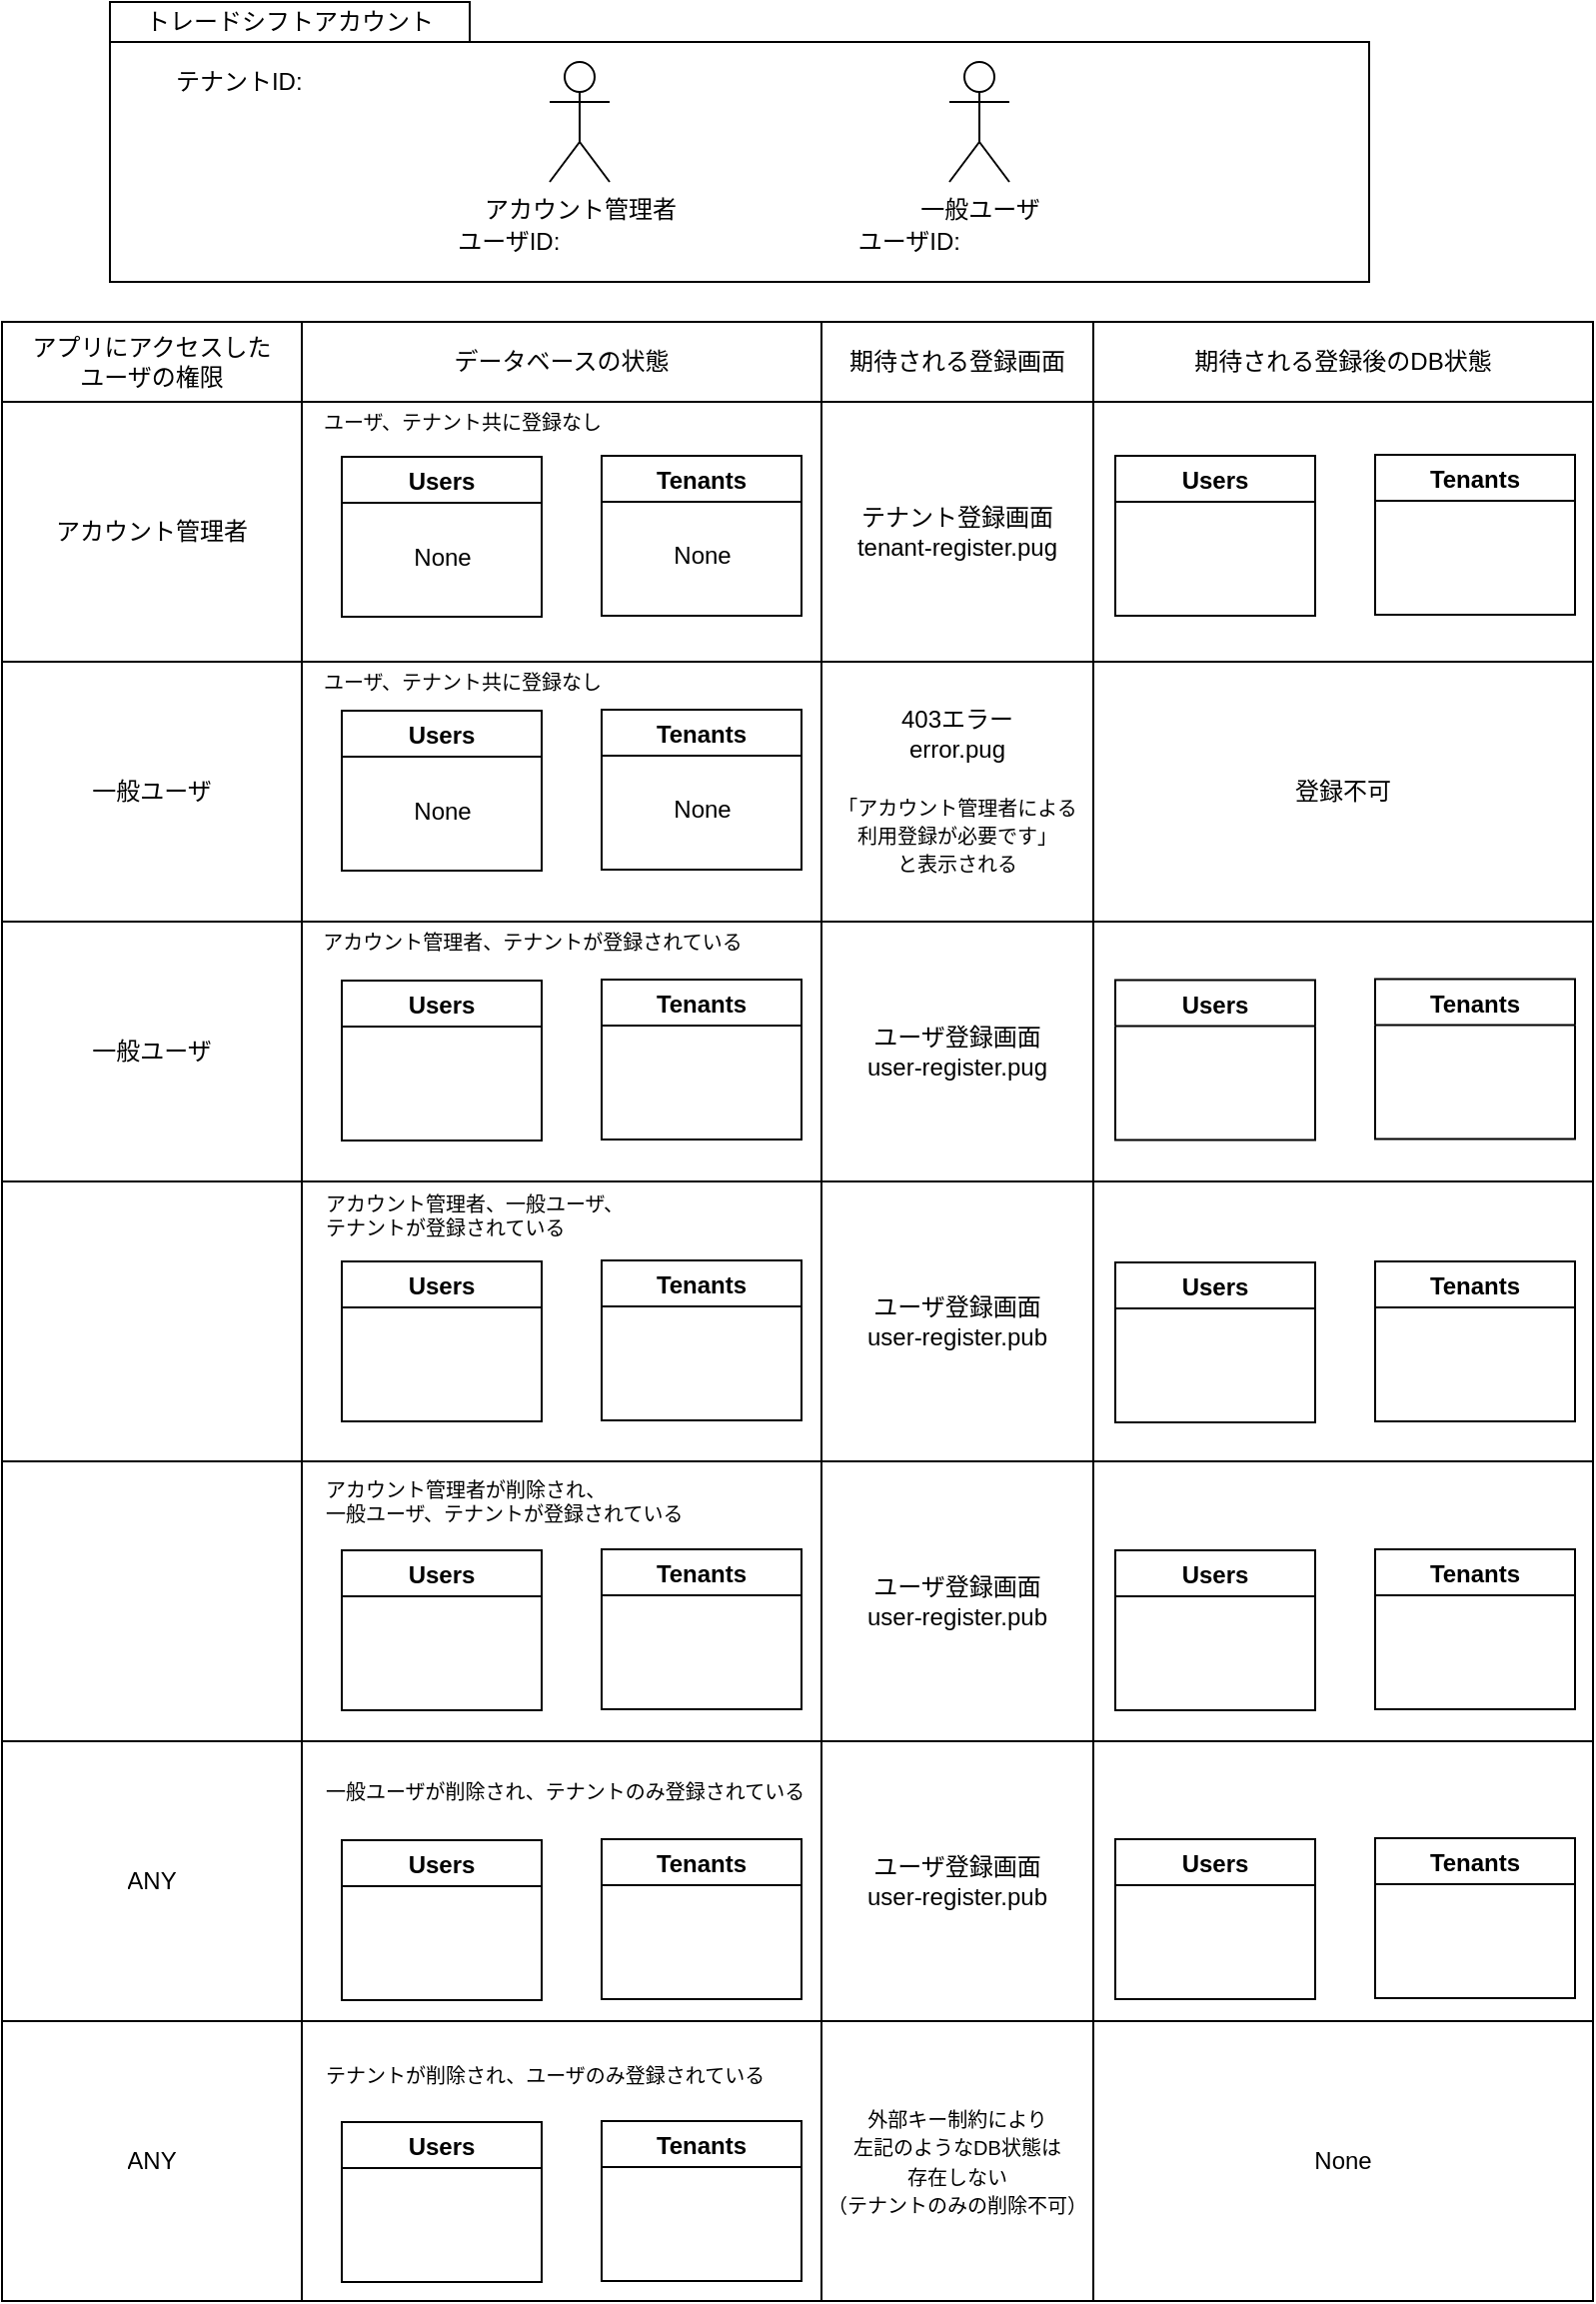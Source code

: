 <mxfile version="13.10.0" type="embed">
    <diagram id="lEDetk-TQTbWGblMiCPI" name="Page-1">
        <mxGraphModel dx="1003" dy="588" grid="1" gridSize="10" guides="1" tooltips="1" connect="1" arrows="1" fold="1" page="1" pageScale="1" pageWidth="827" pageHeight="1169" math="0" shadow="0">
            <root>
                <mxCell id="0"/>
                <mxCell id="1" parent="0"/>
                <mxCell id="33" value="" style="rounded=0;whiteSpace=wrap;html=1;" vertex="1" parent="1">
                    <mxGeometry x="70" y="30" width="630" height="120" as="geometry"/>
                </mxCell>
                <mxCell id="2" value="" style="shape=table;html=1;whiteSpace=wrap;startSize=0;container=1;collapsible=0;childLayout=tableLayout;" vertex="1" parent="1">
                    <mxGeometry x="16" y="170" width="796" height="990" as="geometry"/>
                </mxCell>
                <mxCell id="3" value="" style="shape=partialRectangle;html=1;whiteSpace=wrap;collapsible=0;dropTarget=0;pointerEvents=0;fillColor=none;top=0;left=0;bottom=0;right=0;points=[[0,0.5],[1,0.5]];portConstraint=eastwest;" vertex="1" parent="2">
                    <mxGeometry width="796" height="40" as="geometry"/>
                </mxCell>
                <mxCell id="4" value="アプリにアクセスした&lt;br&gt;ユーザの権限" style="shape=partialRectangle;html=1;whiteSpace=wrap;connectable=0;overflow=hidden;fillColor=none;top=0;left=0;bottom=0;right=0;" vertex="1" parent="3">
                    <mxGeometry width="150" height="40" as="geometry"/>
                </mxCell>
                <mxCell id="5" value="データベースの状態" style="shape=partialRectangle;html=1;whiteSpace=wrap;connectable=0;overflow=hidden;fillColor=none;top=0;left=0;bottom=0;right=0;" vertex="1" parent="3">
                    <mxGeometry x="150" width="260" height="40" as="geometry"/>
                </mxCell>
                <mxCell id="6" value="期待される登録画面" style="shape=partialRectangle;html=1;whiteSpace=wrap;connectable=0;overflow=hidden;fillColor=none;top=0;left=0;bottom=0;right=0;" vertex="1" parent="3">
                    <mxGeometry x="410" width="136" height="40" as="geometry"/>
                </mxCell>
                <mxCell id="88" value="期待される登録後のDB状態" style="shape=partialRectangle;html=1;whiteSpace=wrap;connectable=0;overflow=hidden;fillColor=none;top=0;left=0;bottom=0;right=0;" vertex="1" parent="3">
                    <mxGeometry x="546" width="250" height="40" as="geometry"/>
                </mxCell>
                <mxCell id="7" value="" style="shape=partialRectangle;html=1;whiteSpace=wrap;collapsible=0;dropTarget=0;pointerEvents=0;fillColor=none;top=0;left=0;bottom=0;right=0;points=[[0,0.5],[1,0.5]];portConstraint=eastwest;" vertex="1" parent="2">
                    <mxGeometry y="40" width="796" height="130" as="geometry"/>
                </mxCell>
                <mxCell id="8" value="アカウント管理者" style="shape=partialRectangle;html=1;whiteSpace=wrap;connectable=0;overflow=hidden;fillColor=none;top=0;left=0;bottom=0;right=0;" vertex="1" parent="7">
                    <mxGeometry width="150" height="130" as="geometry"/>
                </mxCell>
                <mxCell id="9" value="" style="shape=partialRectangle;html=1;whiteSpace=wrap;connectable=0;overflow=hidden;fillColor=none;top=0;left=0;bottom=0;right=0;" vertex="1" parent="7">
                    <mxGeometry x="150" width="260" height="130" as="geometry"/>
                </mxCell>
                <mxCell id="10" value="テナント登録画面&lt;br&gt;tenant-register.pug" style="shape=partialRectangle;html=1;whiteSpace=wrap;connectable=0;overflow=hidden;fillColor=none;top=0;left=0;bottom=0;right=0;" vertex="1" parent="7">
                    <mxGeometry x="410" width="136" height="130" as="geometry"/>
                </mxCell>
                <mxCell id="89" style="shape=partialRectangle;html=1;whiteSpace=wrap;connectable=0;overflow=hidden;fillColor=none;top=0;left=0;bottom=0;right=0;" vertex="1" parent="7">
                    <mxGeometry x="546" width="250" height="130" as="geometry"/>
                </mxCell>
                <mxCell id="11" value="" style="shape=partialRectangle;html=1;whiteSpace=wrap;collapsible=0;dropTarget=0;pointerEvents=0;fillColor=none;top=0;left=0;bottom=0;right=0;points=[[0,0.5],[1,0.5]];portConstraint=eastwest;" vertex="1" parent="2">
                    <mxGeometry y="170" width="796" height="130" as="geometry"/>
                </mxCell>
                <mxCell id="12" value="一般ユーザ" style="shape=partialRectangle;html=1;whiteSpace=wrap;connectable=0;overflow=hidden;fillColor=none;top=0;left=0;bottom=0;right=0;" vertex="1" parent="11">
                    <mxGeometry width="150" height="130" as="geometry"/>
                </mxCell>
                <mxCell id="13" value="" style="shape=partialRectangle;html=1;whiteSpace=wrap;connectable=0;overflow=hidden;fillColor=none;top=0;left=0;bottom=0;right=0;" vertex="1" parent="11">
                    <mxGeometry x="150" width="260" height="130" as="geometry"/>
                </mxCell>
                <mxCell id="14" value="403エラー&lt;br&gt;error.pug&lt;br&gt;&lt;br&gt;&lt;font style=&quot;font-size: 10px&quot;&gt;「アカウント管理者による&lt;br&gt;利用登録が必要です」&lt;br&gt;と表示される&lt;br&gt;&lt;/font&gt;" style="shape=partialRectangle;html=1;whiteSpace=wrap;connectable=0;overflow=hidden;fillColor=none;top=0;left=0;bottom=0;right=0;" vertex="1" parent="11">
                    <mxGeometry x="410" width="136" height="130" as="geometry"/>
                </mxCell>
                <mxCell id="90" value="登録不可" style="shape=partialRectangle;html=1;whiteSpace=wrap;connectable=0;overflow=hidden;fillColor=none;top=0;left=0;bottom=0;right=0;" vertex="1" parent="11">
                    <mxGeometry x="546" width="250" height="130" as="geometry"/>
                </mxCell>
                <mxCell id="15" value="" style="shape=partialRectangle;html=1;whiteSpace=wrap;collapsible=0;dropTarget=0;pointerEvents=0;fillColor=none;top=0;left=0;bottom=0;right=0;points=[[0,0.5],[1,0.5]];portConstraint=eastwest;" vertex="1" parent="2">
                    <mxGeometry y="300" width="796" height="130" as="geometry"/>
                </mxCell>
                <mxCell id="16" value="一般ユーザ" style="shape=partialRectangle;html=1;whiteSpace=wrap;connectable=0;overflow=hidden;fillColor=none;top=0;left=0;bottom=0;right=0;" vertex="1" parent="15">
                    <mxGeometry width="150" height="130" as="geometry"/>
                </mxCell>
                <mxCell id="17" value="" style="shape=partialRectangle;html=1;whiteSpace=wrap;connectable=0;overflow=hidden;fillColor=none;top=0;left=0;bottom=0;right=0;" vertex="1" parent="15">
                    <mxGeometry x="150" width="260" height="130" as="geometry"/>
                </mxCell>
                <mxCell id="18" value="ユーザ登録画面&lt;br&gt;user-register.pug" style="shape=partialRectangle;html=1;whiteSpace=wrap;connectable=0;overflow=hidden;fillColor=none;top=0;left=0;bottom=0;right=0;" vertex="1" parent="15">
                    <mxGeometry x="410" width="136" height="130" as="geometry"/>
                </mxCell>
                <mxCell id="91" style="shape=partialRectangle;html=1;whiteSpace=wrap;connectable=0;overflow=hidden;fillColor=none;top=0;left=0;bottom=0;right=0;" vertex="1" parent="15">
                    <mxGeometry x="546" width="250" height="130" as="geometry"/>
                </mxCell>
                <mxCell id="63" style="shape=partialRectangle;html=1;whiteSpace=wrap;collapsible=0;dropTarget=0;pointerEvents=0;fillColor=none;top=0;left=0;bottom=0;right=0;points=[[0,0.5],[1,0.5]];portConstraint=eastwest;" vertex="1" parent="2">
                    <mxGeometry y="430" width="796" height="140" as="geometry"/>
                </mxCell>
                <mxCell id="64" value="&lt;span style=&quot;color: rgb(255 , 255 , 255)&quot;&gt;976d46d7-...と異なる&lt;br&gt;アカウント管理者&lt;br&gt;&lt;/span&gt;&lt;span style=&quot;color: rgb(255 , 255 , 255)&quot;&gt;(&lt;/span&gt;&lt;span style=&quot;color: rgb(255 , 255 , 255)&quot;&gt;1192a884-...)&lt;/span&gt;&lt;span style=&quot;color: rgb(255 , 255 , 255)&quot;&gt;&lt;br&gt;&lt;/span&gt;" style="shape=partialRectangle;html=1;whiteSpace=wrap;connectable=0;overflow=hidden;fillColor=none;top=0;left=0;bottom=0;right=0;" vertex="1" parent="63">
                    <mxGeometry width="150" height="140" as="geometry"/>
                </mxCell>
                <mxCell id="65" style="shape=partialRectangle;html=1;whiteSpace=wrap;connectable=0;overflow=hidden;fillColor=none;top=0;left=0;bottom=0;right=0;" vertex="1" parent="63">
                    <mxGeometry x="150" width="260" height="140" as="geometry"/>
                </mxCell>
                <mxCell id="66" value="ユーザ登録画面&lt;br&gt;user-register.pub" style="shape=partialRectangle;html=1;whiteSpace=wrap;connectable=0;overflow=hidden;fillColor=none;top=0;left=0;bottom=0;right=0;" vertex="1" parent="63">
                    <mxGeometry x="410" width="136" height="140" as="geometry"/>
                </mxCell>
                <mxCell id="92" style="shape=partialRectangle;html=1;whiteSpace=wrap;connectable=0;overflow=hidden;fillColor=none;top=0;left=0;bottom=0;right=0;" vertex="1" parent="63">
                    <mxGeometry x="546" width="250" height="140" as="geometry"/>
                </mxCell>
                <mxCell id="71" style="shape=partialRectangle;html=1;whiteSpace=wrap;collapsible=0;dropTarget=0;pointerEvents=0;fillColor=none;top=0;left=0;bottom=0;right=0;points=[[0,0.5],[1,0.5]];portConstraint=eastwest;" vertex="1" parent="2">
                    <mxGeometry y="570" width="796" height="140" as="geometry"/>
                </mxCell>
                <mxCell id="72" value="&lt;font color=&quot;#ffffff&quot;&gt;536082c4-...&lt;/font&gt;&lt;span style=&quot;color: rgb(255 , 255 , 255)&quot;&gt;と異なる&lt;/span&gt;&lt;br style=&quot;color: rgb(255 , 255 , 255)&quot;&gt;&lt;span style=&quot;color: rgb(255 , 255 , 255)&quot;&gt;一般ユーザ&lt;br&gt;(30dddb6f-...)&lt;br&gt;&lt;/span&gt;" style="shape=partialRectangle;html=1;whiteSpace=wrap;connectable=0;overflow=hidden;fillColor=none;top=0;left=0;bottom=0;right=0;" vertex="1" parent="71">
                    <mxGeometry width="150" height="140" as="geometry"/>
                </mxCell>
                <mxCell id="73" style="shape=partialRectangle;html=1;whiteSpace=wrap;connectable=0;overflow=hidden;fillColor=none;top=0;left=0;bottom=0;right=0;" vertex="1" parent="71">
                    <mxGeometry x="150" width="260" height="140" as="geometry"/>
                </mxCell>
                <mxCell id="74" value="&lt;span&gt;ユーザ登録画面&lt;/span&gt;&lt;br&gt;&lt;span&gt;user-register.pub&lt;/span&gt;" style="shape=partialRectangle;html=1;whiteSpace=wrap;connectable=0;overflow=hidden;fillColor=none;top=0;left=0;bottom=0;right=0;" vertex="1" parent="71">
                    <mxGeometry x="410" width="136" height="140" as="geometry"/>
                </mxCell>
                <mxCell id="93" style="shape=partialRectangle;html=1;whiteSpace=wrap;connectable=0;overflow=hidden;fillColor=none;top=0;left=0;bottom=0;right=0;" vertex="1" parent="71">
                    <mxGeometry x="546" width="250" height="140" as="geometry"/>
                </mxCell>
                <mxCell id="84" style="shape=partialRectangle;html=1;whiteSpace=wrap;collapsible=0;dropTarget=0;pointerEvents=0;fillColor=none;top=0;left=0;bottom=0;right=0;points=[[0,0.5],[1,0.5]];portConstraint=eastwest;" vertex="1" parent="2">
                    <mxGeometry y="710" width="796" height="140" as="geometry"/>
                </mxCell>
                <mxCell id="85" value="ANY" style="shape=partialRectangle;html=1;whiteSpace=wrap;connectable=0;overflow=hidden;fillColor=none;top=0;left=0;bottom=0;right=0;" vertex="1" parent="84">
                    <mxGeometry width="150" height="140" as="geometry"/>
                </mxCell>
                <mxCell id="86" style="shape=partialRectangle;html=1;whiteSpace=wrap;connectable=0;overflow=hidden;fillColor=none;top=0;left=0;bottom=0;right=0;" vertex="1" parent="84">
                    <mxGeometry x="150" width="260" height="140" as="geometry"/>
                </mxCell>
                <mxCell id="87" value="&lt;font style=&quot;font-size: 9px&quot;&gt;&lt;span style=&quot;font-size: 12px&quot;&gt;ユーザ登録画面&lt;/span&gt;&lt;br style=&quot;font-size: 12px&quot;&gt;&lt;span style=&quot;font-size: 12px&quot;&gt;user-register.pub&lt;/span&gt;&lt;br&gt;&lt;/font&gt;" style="shape=partialRectangle;html=1;whiteSpace=wrap;connectable=0;overflow=hidden;fillColor=none;top=0;left=0;bottom=0;right=0;" vertex="1" parent="84">
                    <mxGeometry x="410" width="136" height="140" as="geometry"/>
                </mxCell>
                <mxCell id="94" style="shape=partialRectangle;html=1;whiteSpace=wrap;connectable=0;overflow=hidden;fillColor=none;top=0;left=0;bottom=0;right=0;" vertex="1" parent="84">
                    <mxGeometry x="546" width="250" height="140" as="geometry"/>
                </mxCell>
                <mxCell id="106" style="shape=partialRectangle;html=1;whiteSpace=wrap;collapsible=0;dropTarget=0;pointerEvents=0;fillColor=none;top=0;left=0;bottom=0;right=0;points=[[0,0.5],[1,0.5]];portConstraint=eastwest;" vertex="1" parent="2">
                    <mxGeometry y="850" width="796" height="140" as="geometry"/>
                </mxCell>
                <mxCell id="107" value="ANY" style="shape=partialRectangle;html=1;whiteSpace=wrap;connectable=0;overflow=hidden;fillColor=none;top=0;left=0;bottom=0;right=0;" vertex="1" parent="106">
                    <mxGeometry width="150" height="140" as="geometry"/>
                </mxCell>
                <mxCell id="108" style="shape=partialRectangle;html=1;whiteSpace=wrap;connectable=0;overflow=hidden;fillColor=none;top=0;left=0;bottom=0;right=0;" vertex="1" parent="106">
                    <mxGeometry x="150" width="260" height="140" as="geometry"/>
                </mxCell>
                <mxCell id="109" value="&lt;font style=&quot;font-size: 10px&quot;&gt;外部キー制約により&lt;br&gt;左記のようなDB状態は&lt;br&gt;存在しない&lt;br&gt;（テナントのみの削除不可）&lt;/font&gt;" style="shape=partialRectangle;html=1;whiteSpace=wrap;connectable=0;overflow=hidden;fillColor=none;top=0;left=0;bottom=0;right=0;" vertex="1" parent="106">
                    <mxGeometry x="410" width="136" height="140" as="geometry"/>
                </mxCell>
                <mxCell id="110" value="None" style="shape=partialRectangle;html=1;whiteSpace=wrap;connectable=0;overflow=hidden;fillColor=none;top=0;left=0;bottom=0;right=0;" vertex="1" parent="106">
                    <mxGeometry x="546" width="250" height="140" as="geometry"/>
                </mxCell>
                <mxCell id="31" value="アカウント管理者" style="shape=umlActor;verticalLabelPosition=bottom;verticalAlign=top;html=1;outlineConnect=0;" vertex="1" parent="1">
                    <mxGeometry x="290" y="40" width="30" height="60" as="geometry"/>
                </mxCell>
                <mxCell id="32" value="一般ユーザ" style="shape=umlActor;verticalLabelPosition=bottom;verticalAlign=top;html=1;outlineConnect=0;" vertex="1" parent="1">
                    <mxGeometry x="490" y="40" width="30" height="60" as="geometry"/>
                </mxCell>
                <mxCell id="34" value="トレードシフトアカウント" style="rounded=0;whiteSpace=wrap;html=1;" vertex="1" parent="1">
                    <mxGeometry x="70" y="10" width="180" height="20" as="geometry"/>
                </mxCell>
                <mxCell id="35" value="テナントID:&amp;nbsp;&lt;span&gt;&lt;font color=&quot;#ffffff&quot;&gt;15e2d952-...&lt;/font&gt;&lt;/span&gt;" style="text;html=1;strokeColor=none;fillColor=none;align=center;verticalAlign=middle;whiteSpace=wrap;rounded=0;" vertex="1" parent="1">
                    <mxGeometry x="70" y="40" width="200" height="20" as="geometry"/>
                </mxCell>
                <mxCell id="36" value="ユーザID:&amp;nbsp;&lt;span&gt;&lt;font color=&quot;#ffffff&quot;&gt;976d46d7-...&lt;/font&gt;&lt;/span&gt;" style="text;html=1;strokeColor=none;fillColor=none;align=center;verticalAlign=middle;whiteSpace=wrap;rounded=0;" vertex="1" parent="1">
                    <mxGeometry x="225" y="120" width="160" height="20" as="geometry"/>
                </mxCell>
                <mxCell id="37" value="ユーザID:&amp;nbsp;&lt;span&gt;&lt;font color=&quot;#ffffff&quot;&gt;536082c4-&lt;/font&gt;&lt;/span&gt;&lt;span style=&quot;color: rgb(255 , 255 , 255)&quot;&gt;...&lt;/span&gt;" style="text;html=1;strokeColor=none;fillColor=none;align=center;verticalAlign=middle;whiteSpace=wrap;rounded=0;" vertex="1" parent="1">
                    <mxGeometry x="425" y="120" width="160" height="20" as="geometry"/>
                </mxCell>
                <mxCell id="51" value="Users" style="swimlane;" vertex="1" parent="1">
                    <mxGeometry x="186" y="237.5" width="100" height="80" as="geometry"/>
                </mxCell>
                <mxCell id="52" value="Tenants" style="swimlane;" vertex="1" parent="1">
                    <mxGeometry x="316" y="237" width="100" height="80" as="geometry"/>
                </mxCell>
                <mxCell id="53" value="None" style="text;html=1;align=center;verticalAlign=middle;resizable=0;points=[];autosize=1;" vertex="1" parent="1">
                    <mxGeometry x="216" y="277.5" width="40" height="20" as="geometry"/>
                </mxCell>
                <mxCell id="54" value="None" style="text;html=1;align=center;verticalAlign=middle;resizable=0;points=[];autosize=1;" vertex="1" parent="1">
                    <mxGeometry x="346" y="277" width="40" height="20" as="geometry"/>
                </mxCell>
                <mxCell id="55" value="Users" style="swimlane;" vertex="1" parent="1">
                    <mxGeometry x="186" y="364.5" width="100" height="80" as="geometry"/>
                </mxCell>
                <mxCell id="56" value="Tenants" style="swimlane;" vertex="1" parent="1">
                    <mxGeometry x="316" y="364" width="100" height="80" as="geometry"/>
                </mxCell>
                <mxCell id="57" value="None" style="text;html=1;align=center;verticalAlign=middle;resizable=0;points=[];autosize=1;" vertex="1" parent="1">
                    <mxGeometry x="216" y="404.5" width="40" height="20" as="geometry"/>
                </mxCell>
                <mxCell id="58" value="None" style="text;html=1;align=center;verticalAlign=middle;resizable=0;points=[];autosize=1;" vertex="1" parent="1">
                    <mxGeometry x="346" y="404" width="40" height="20" as="geometry"/>
                </mxCell>
                <mxCell id="59" value="Users" style="swimlane;" vertex="1" parent="1">
                    <mxGeometry x="186" y="499.5" width="100" height="80" as="geometry"/>
                </mxCell>
                <mxCell id="60" value="Tenants" style="swimlane;" vertex="1" parent="1">
                    <mxGeometry x="316" y="499" width="100" height="80" as="geometry"/>
                </mxCell>
                <mxCell id="61" value="&lt;span style=&quot;color: rgb(255 , 255 , 255)&quot;&gt;976d46d7-...&lt;/span&gt;" style="text;html=1;align=center;verticalAlign=middle;resizable=0;points=[];autosize=1;" vertex="1" parent="1">
                    <mxGeometry x="196" y="539.5" width="80" height="20" as="geometry"/>
                </mxCell>
                <mxCell id="62" value="&lt;span style=&quot;color: rgb(255 , 255 , 255)&quot;&gt;15e2d952-...&lt;/span&gt;" style="text;html=1;align=center;verticalAlign=middle;resizable=0;points=[];autosize=1;" vertex="1" parent="1">
                    <mxGeometry x="326" y="539" width="80" height="20" as="geometry"/>
                </mxCell>
                <mxCell id="67" value="Users" style="swimlane;" vertex="1" parent="1">
                    <mxGeometry x="186" y="640" width="100" height="80" as="geometry"/>
                </mxCell>
                <mxCell id="68" value="Tenants" style="swimlane;" vertex="1" parent="1">
                    <mxGeometry x="316" y="639.5" width="100" height="80" as="geometry"/>
                </mxCell>
                <mxCell id="69" value="&lt;span style=&quot;color: rgb(255 , 255 , 255)&quot;&gt;976d46d7-...&lt;br&gt;&lt;/span&gt;&lt;span&gt;&lt;font color=&quot;#ffffff&quot;&gt;536082c4-&lt;/font&gt;&lt;/span&gt;&lt;span style=&quot;color: rgb(255 , 255 , 255)&quot;&gt;...&lt;/span&gt;&lt;span style=&quot;color: rgb(255 , 255 , 255)&quot;&gt;&lt;br&gt;&lt;/span&gt;" style="text;html=1;align=center;verticalAlign=middle;resizable=0;points=[];autosize=1;" vertex="1" parent="1">
                    <mxGeometry x="196" y="675" width="80" height="30" as="geometry"/>
                </mxCell>
                <mxCell id="70" value="&lt;span style=&quot;color: rgb(255 , 255 , 255)&quot;&gt;15e2d952-...&lt;/span&gt;" style="text;html=1;align=center;verticalAlign=middle;resizable=0;points=[];autosize=1;" vertex="1" parent="1">
                    <mxGeometry x="326" y="679.5" width="80" height="20" as="geometry"/>
                </mxCell>
                <mxCell id="75" value="Users" style="swimlane;" vertex="1" parent="1">
                    <mxGeometry x="186" y="784.5" width="100" height="80" as="geometry"/>
                </mxCell>
                <mxCell id="76" value="Tenants" style="swimlane;" vertex="1" parent="1">
                    <mxGeometry x="316" y="784" width="100" height="80" as="geometry"/>
                </mxCell>
                <mxCell id="77" value="&lt;span&gt;&lt;font color=&quot;#ffffff&quot;&gt;536082c4-&lt;/font&gt;&lt;/span&gt;&lt;span style=&quot;color: rgb(255 , 255 , 255)&quot;&gt;...&lt;/span&gt;&lt;span style=&quot;color: rgb(255 , 255 , 255)&quot;&gt;&lt;br&gt;&lt;/span&gt;" style="text;html=1;align=center;verticalAlign=middle;resizable=0;points=[];autosize=1;" vertex="1" parent="1">
                    <mxGeometry x="196" y="824.5" width="80" height="20" as="geometry"/>
                </mxCell>
                <mxCell id="78" value="&lt;span style=&quot;color: rgb(255 , 255 , 255)&quot;&gt;15e2d952-...&lt;/span&gt;" style="text;html=1;align=center;verticalAlign=middle;resizable=0;points=[];autosize=1;" vertex="1" parent="1">
                    <mxGeometry x="326" y="824" width="80" height="20" as="geometry"/>
                </mxCell>
                <mxCell id="79" value="ユーザ、テナント共に登録なし" style="text;html=1;align=center;verticalAlign=middle;resizable=0;points=[];autosize=1;fontSize=10;" vertex="1" parent="1">
                    <mxGeometry x="166" y="210" width="160" height="20" as="geometry"/>
                </mxCell>
                <mxCell id="80" value="ユーザ、テナント共に登録なし" style="text;html=1;align=center;verticalAlign=middle;resizable=0;points=[];autosize=1;fontSize=10;" vertex="1" parent="1">
                    <mxGeometry x="166" y="340" width="160" height="20" as="geometry"/>
                </mxCell>
                <mxCell id="81" value="アカウント管理者、テナントが登録されている" style="text;html=1;align=center;verticalAlign=middle;resizable=0;points=[];autosize=1;fontSize=10;" vertex="1" parent="1">
                    <mxGeometry x="166" y="470" width="230" height="20" as="geometry"/>
                </mxCell>
                <mxCell id="82" value="アカウント管理者、一般ユーザ、&lt;br&gt;テナントが登録されている" style="text;html=1;align=left;verticalAlign=middle;resizable=0;points=[];autosize=1;fontSize=10;" vertex="1" parent="1">
                    <mxGeometry x="176" y="601.5" width="170" height="30" as="geometry"/>
                </mxCell>
                <mxCell id="83" value="アカウント管理者が削除され、&lt;br&gt;一般ユーザ、テナントが登録されている" style="text;html=1;align=left;verticalAlign=middle;resizable=0;points=[];autosize=1;fontSize=10;" vertex="1" parent="1">
                    <mxGeometry x="176" y="745" width="200" height="30" as="geometry"/>
                </mxCell>
                <mxCell id="101" value="Users" style="swimlane;" vertex="1" parent="1">
                    <mxGeometry x="186" y="929.5" width="100" height="80" as="geometry"/>
                </mxCell>
                <mxCell id="102" value="Tenants" style="swimlane;" vertex="1" parent="1">
                    <mxGeometry x="316" y="929" width="100" height="80" as="geometry"/>
                </mxCell>
                <mxCell id="103" value="&lt;span style=&quot;color: rgb(255 , 255 , 255)&quot;&gt;None&lt;br&gt;&lt;/span&gt;" style="text;html=1;align=center;verticalAlign=middle;resizable=0;points=[];autosize=1;" vertex="1" parent="1">
                    <mxGeometry x="216" y="969.5" width="40" height="20" as="geometry"/>
                </mxCell>
                <mxCell id="104" value="&lt;span style=&quot;color: rgb(255 , 255 , 255)&quot;&gt;15e2d952-...&lt;/span&gt;" style="text;html=1;align=center;verticalAlign=middle;resizable=0;points=[];autosize=1;" vertex="1" parent="1">
                    <mxGeometry x="326" y="969" width="80" height="20" as="geometry"/>
                </mxCell>
                <mxCell id="105" value="一般ユーザが削除され、テナントのみ登録されている" style="text;html=1;align=left;verticalAlign=middle;resizable=0;points=[];autosize=1;fontSize=10;" vertex="1" parent="1">
                    <mxGeometry x="176" y="895" width="260" height="20" as="geometry"/>
                </mxCell>
                <mxCell id="111" value="Users" style="swimlane;" vertex="1" parent="1">
                    <mxGeometry x="186" y="1070.5" width="100" height="80" as="geometry"/>
                </mxCell>
                <mxCell id="112" value="Tenants" style="swimlane;" vertex="1" parent="1">
                    <mxGeometry x="316" y="1070" width="100" height="80" as="geometry"/>
                </mxCell>
                <mxCell id="114" value="&lt;font color=&quot;#ffffff&quot;&gt;None&lt;/font&gt;" style="text;html=1;align=center;verticalAlign=middle;resizable=0;points=[];autosize=1;" vertex="1" parent="1">
                    <mxGeometry x="346" y="1110" width="40" height="20" as="geometry"/>
                </mxCell>
                <mxCell id="115" value="&lt;span&gt;&lt;font color=&quot;#ffffff&quot;&gt;536082c4-&lt;/font&gt;&lt;/span&gt;&lt;span style=&quot;color: rgb(255 , 255 , 255)&quot;&gt;...&lt;/span&gt;&lt;span style=&quot;color: rgb(255 , 255 , 255)&quot;&gt;&lt;br&gt;&lt;/span&gt;" style="text;html=1;align=center;verticalAlign=middle;resizable=0;points=[];autosize=1;" vertex="1" parent="1">
                    <mxGeometry x="196" y="1110" width="80" height="20" as="geometry"/>
                </mxCell>
                <mxCell id="116" value="テナントが削除され、ユーザのみ登録されている" style="text;html=1;align=left;verticalAlign=middle;resizable=0;points=[];autosize=1;fontSize=10;" vertex="1" parent="1">
                    <mxGeometry x="176" y="1037" width="240" height="20" as="geometry"/>
                </mxCell>
                <mxCell id="117" value="Users" style="swimlane;" vertex="1" parent="1">
                    <mxGeometry x="573" y="237" width="100" height="80" as="geometry"/>
                </mxCell>
                <mxCell id="118" value="Tenants" style="swimlane;" vertex="1" parent="1">
                    <mxGeometry x="703" y="236.5" width="100" height="80" as="geometry"/>
                </mxCell>
                <mxCell id="122" value="&lt;span style=&quot;color: rgb(255 , 255 , 255)&quot;&gt;976d46d7-...&lt;/span&gt;" style="text;html=1;align=center;verticalAlign=middle;resizable=0;points=[];autosize=1;" vertex="1" parent="1">
                    <mxGeometry x="583" y="276.5" width="80" height="20" as="geometry"/>
                </mxCell>
                <mxCell id="123" value="&lt;span style=&quot;color: rgb(255 , 255 , 255)&quot;&gt;15e2d952-...&lt;/span&gt;" style="text;html=1;align=center;verticalAlign=middle;resizable=0;points=[];autosize=1;" vertex="1" parent="1">
                    <mxGeometry x="713" y="277.5" width="80" height="20" as="geometry"/>
                </mxCell>
                <mxCell id="132" value="Users" style="swimlane;" vertex="1" parent="1">
                    <mxGeometry x="573" y="499.25" width="100" height="80" as="geometry"/>
                </mxCell>
                <mxCell id="133" value="Tenants" style="swimlane;" vertex="1" parent="1">
                    <mxGeometry x="703" y="498.75" width="100" height="80" as="geometry"/>
                </mxCell>
                <mxCell id="134" value="&lt;span style=&quot;color: rgb(255 , 255 , 255)&quot;&gt;976d46d7-...&lt;br&gt;&lt;/span&gt;&lt;span&gt;&lt;font color=&quot;#ffffff&quot;&gt;536082c4-&lt;/font&gt;&lt;/span&gt;&lt;span style=&quot;color: rgb(255 , 255 , 255)&quot;&gt;...&lt;/span&gt;&lt;span style=&quot;color: rgb(255 , 255 , 255)&quot;&gt;&lt;br&gt;&lt;/span&gt;" style="text;html=1;align=center;verticalAlign=middle;resizable=0;points=[];autosize=1;" vertex="1" parent="1">
                    <mxGeometry x="583" y="534.25" width="80" height="30" as="geometry"/>
                </mxCell>
                <mxCell id="135" value="&lt;span style=&quot;color: rgb(255 , 255 , 255)&quot;&gt;15e2d952-...&lt;/span&gt;" style="text;html=1;align=center;verticalAlign=middle;resizable=0;points=[];autosize=1;" vertex="1" parent="1">
                    <mxGeometry x="713" y="538.75" width="80" height="20" as="geometry"/>
                </mxCell>
                <mxCell id="136" value="Users" style="swimlane;" vertex="1" parent="1">
                    <mxGeometry x="573" y="640.5" width="100" height="80" as="geometry"/>
                </mxCell>
                <mxCell id="137" value="Tenants" style="swimlane;" vertex="1" parent="1">
                    <mxGeometry x="703" y="640" width="100" height="80" as="geometry"/>
                </mxCell>
                <mxCell id="138" value="&lt;span style=&quot;color: rgb(255 , 255 , 255)&quot;&gt;976d46d7-...&lt;br&gt;&lt;/span&gt;&lt;span&gt;&lt;font color=&quot;#ffffff&quot;&gt;536082c4-&lt;/font&gt;&lt;/span&gt;&lt;span style=&quot;color: rgb(255 , 255 , 255)&quot;&gt;...&lt;br&gt;&lt;/span&gt;&lt;span style=&quot;color: rgb(255 , 255 , 255)&quot;&gt;1192a884-...&lt;br&gt;&lt;/span&gt;" style="text;html=1;align=center;verticalAlign=middle;resizable=0;points=[];autosize=1;" vertex="1" parent="1">
                    <mxGeometry x="583" y="665.5" width="80" height="50" as="geometry"/>
                </mxCell>
                <mxCell id="139" value="&lt;span style=&quot;color: rgb(255 , 255 , 255)&quot;&gt;15e2d952-...&lt;/span&gt;" style="text;html=1;align=center;verticalAlign=middle;resizable=0;points=[];autosize=1;" vertex="1" parent="1">
                    <mxGeometry x="713" y="680" width="80" height="20" as="geometry"/>
                </mxCell>
                <mxCell id="140" value="Users" style="swimlane;" vertex="1" parent="1">
                    <mxGeometry x="573" y="784.5" width="100" height="80" as="geometry"/>
                </mxCell>
                <mxCell id="141" value="Tenants" style="swimlane;" vertex="1" parent="1">
                    <mxGeometry x="703" y="784" width="100" height="80" as="geometry"/>
                </mxCell>
                <mxCell id="142" value="&lt;span&gt;&lt;font color=&quot;#ffffff&quot;&gt;536082c4-&lt;/font&gt;&lt;/span&gt;&lt;span style=&quot;color: rgb(255 , 255 , 255)&quot;&gt;...&lt;br&gt;&lt;/span&gt;&lt;span style=&quot;color: rgb(255 , 255 , 255)&quot;&gt;30dddb6f-...&lt;br&gt;&lt;/span&gt;" style="text;html=1;align=center;verticalAlign=middle;resizable=0;points=[];autosize=1;" vertex="1" parent="1">
                    <mxGeometry x="583" y="819.5" width="80" height="30" as="geometry"/>
                </mxCell>
                <mxCell id="143" value="&lt;span style=&quot;color: rgb(255 , 255 , 255)&quot;&gt;15e2d952-...&lt;/span&gt;" style="text;html=1;align=center;verticalAlign=middle;resizable=0;points=[];autosize=1;" vertex="1" parent="1">
                    <mxGeometry x="713" y="824" width="80" height="20" as="geometry"/>
                </mxCell>
                <mxCell id="144" value="Users" style="swimlane;" vertex="1" parent="1">
                    <mxGeometry x="573" y="929" width="100" height="80" as="geometry"/>
                </mxCell>
                <mxCell id="145" value="Tenants" style="swimlane;" vertex="1" parent="1">
                    <mxGeometry x="703" y="928.5" width="100" height="80" as="geometry"/>
                </mxCell>
                <mxCell id="146" value="&lt;span&gt;&lt;font color=&quot;#ffffff&quot;&gt;536082c4-&lt;/font&gt;&lt;/span&gt;&lt;span style=&quot;color: rgb(255 , 255 , 255)&quot;&gt;...&lt;/span&gt;&lt;span style=&quot;color: rgb(255 , 255 , 255)&quot;&gt;&lt;br&gt;&lt;/span&gt;" style="text;html=1;align=center;verticalAlign=middle;resizable=0;points=[];autosize=1;" vertex="1" parent="1">
                    <mxGeometry x="583" y="969" width="80" height="20" as="geometry"/>
                </mxCell>
                <mxCell id="147" value="&lt;span style=&quot;color: rgb(255 , 255 , 255)&quot;&gt;15e2d952-...&lt;/span&gt;" style="text;html=1;align=center;verticalAlign=middle;resizable=0;points=[];autosize=1;" vertex="1" parent="1">
                    <mxGeometry x="713" y="968.5" width="80" height="20" as="geometry"/>
                </mxCell>
            </root>
        </mxGraphModel>
    </diagram>
</mxfile>